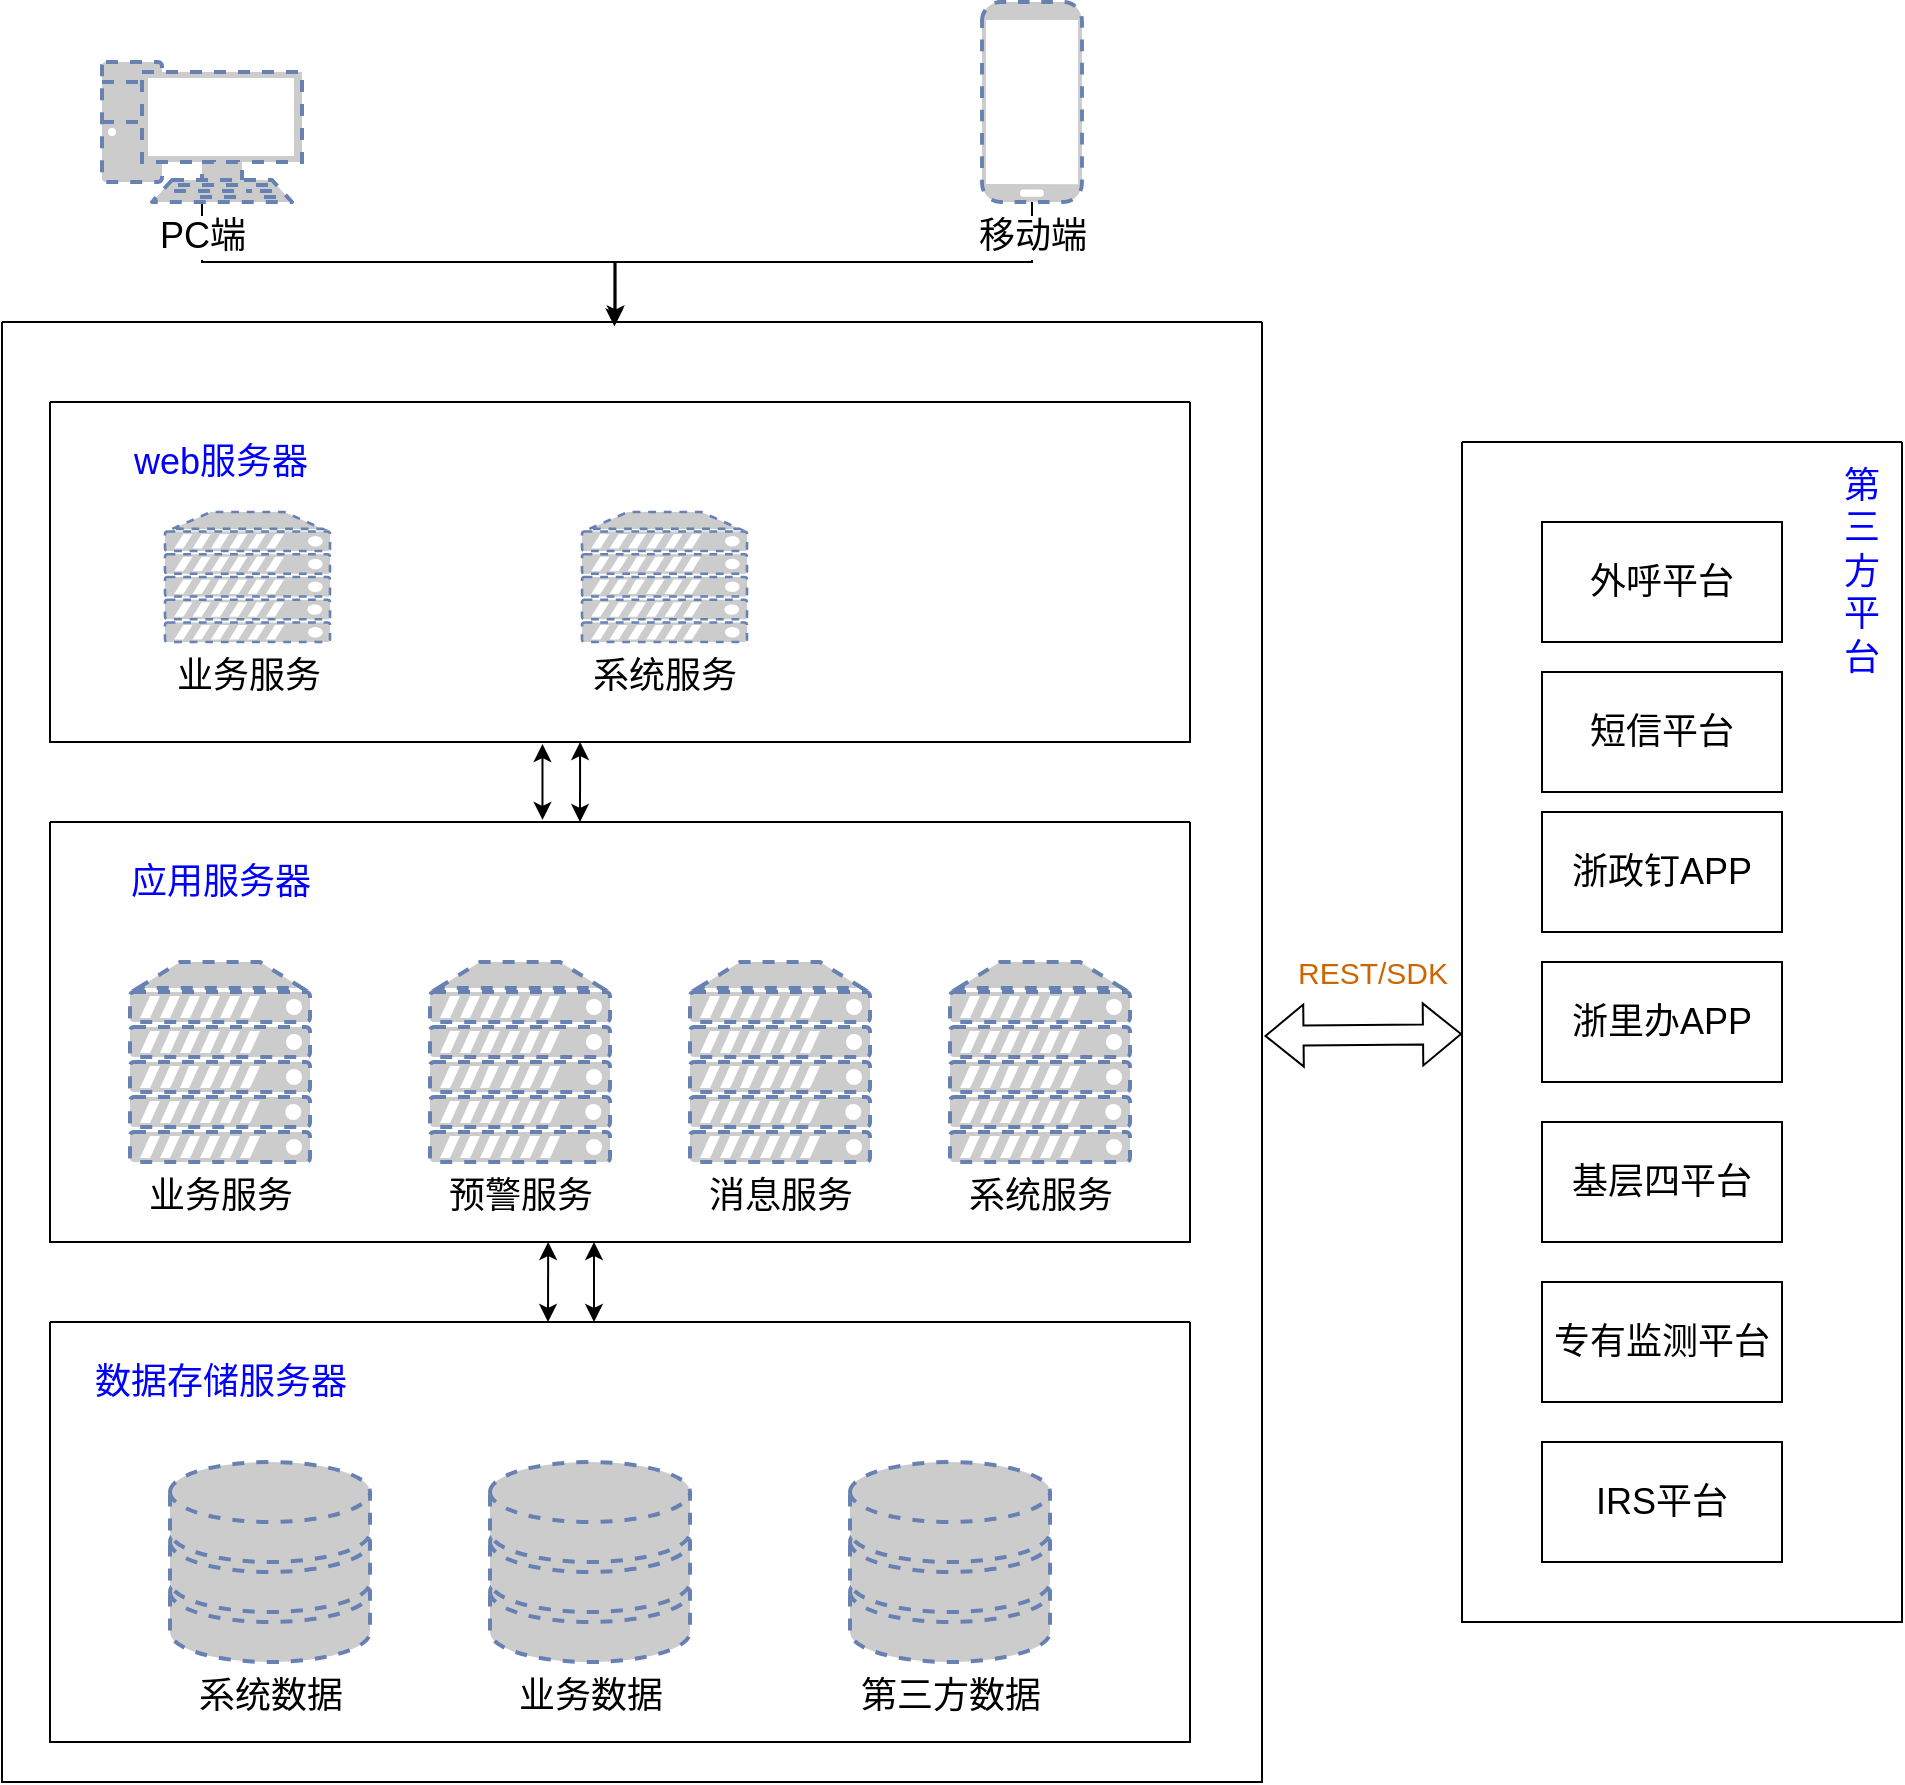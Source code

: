 <mxfile version="20.2.3" type="github">
  <diagram id="nbt3TyejnmN0GIqfXfZn" name="Page-1">
    <mxGraphModel dx="2858" dy="1134" grid="1" gridSize="10" guides="1" tooltips="1" connect="1" arrows="1" fold="1" page="1" pageScale="1" pageWidth="827" pageHeight="1169" math="0" shadow="0">
      <root>
        <mxCell id="0" />
        <mxCell id="1" parent="0" />
        <mxCell id="oNlbJa3u0MXDVnOYEHn1-16" value="" style="swimlane;startSize=0;labelBackgroundColor=default;fontSize=22;fontColor=default;strokeColor=default;fillColor=default;" parent="1" vertex="1">
          <mxGeometry x="550" y="320" width="220" height="590" as="geometry" />
        </mxCell>
        <mxCell id="oNlbJa3u0MXDVnOYEHn1-18" value="外呼平台" style="rounded=0;whiteSpace=wrap;html=1;labelBackgroundColor=default;fontSize=18;fontColor=default;strokeColor=default;fillColor=default;" parent="oNlbJa3u0MXDVnOYEHn1-16" vertex="1">
          <mxGeometry x="40" y="40" width="120" height="60" as="geometry" />
        </mxCell>
        <mxCell id="oNlbJa3u0MXDVnOYEHn1-20" value="短信平台" style="rounded=0;whiteSpace=wrap;html=1;labelBackgroundColor=default;fontSize=18;fontColor=default;strokeColor=default;fillColor=default;" parent="oNlbJa3u0MXDVnOYEHn1-16" vertex="1">
          <mxGeometry x="40" y="115" width="120" height="60" as="geometry" />
        </mxCell>
        <mxCell id="oNlbJa3u0MXDVnOYEHn1-21" value="浙政钉APP" style="rounded=0;whiteSpace=wrap;html=1;labelBackgroundColor=default;fontSize=18;fontColor=default;strokeColor=default;fillColor=default;" parent="oNlbJa3u0MXDVnOYEHn1-16" vertex="1">
          <mxGeometry x="40" y="185" width="120" height="60" as="geometry" />
        </mxCell>
        <mxCell id="oNlbJa3u0MXDVnOYEHn1-22" value="浙里办APP" style="rounded=0;whiteSpace=wrap;html=1;labelBackgroundColor=default;fontSize=18;fontColor=default;strokeColor=default;fillColor=default;" parent="oNlbJa3u0MXDVnOYEHn1-16" vertex="1">
          <mxGeometry x="40" y="260" width="120" height="60" as="geometry" />
        </mxCell>
        <mxCell id="oNlbJa3u0MXDVnOYEHn1-35" value="第三方平台" style="rounded=0;whiteSpace=wrap;html=1;labelBackgroundColor=default;fontSize=18;fontColor=#0000FF;strokeColor=none;fillColor=none;dashed=1;strokeWidth=0;" parent="oNlbJa3u0MXDVnOYEHn1-16" vertex="1">
          <mxGeometry x="190" width="20" height="130" as="geometry" />
        </mxCell>
        <mxCell id="DKqGRkbeiH2ECVznBnrI-1" value="基层四平台" style="rounded=0;whiteSpace=wrap;html=1;labelBackgroundColor=default;fontSize=18;fontColor=default;strokeColor=default;fillColor=default;" vertex="1" parent="oNlbJa3u0MXDVnOYEHn1-16">
          <mxGeometry x="40" y="340" width="120" height="60" as="geometry" />
        </mxCell>
        <mxCell id="DKqGRkbeiH2ECVznBnrI-2" value="专有监测平台" style="rounded=0;whiteSpace=wrap;html=1;labelBackgroundColor=default;fontSize=18;fontColor=default;strokeColor=default;fillColor=default;" vertex="1" parent="oNlbJa3u0MXDVnOYEHn1-16">
          <mxGeometry x="40" y="420" width="120" height="60" as="geometry" />
        </mxCell>
        <mxCell id="DKqGRkbeiH2ECVznBnrI-3" value="IRS平台" style="rounded=0;whiteSpace=wrap;html=1;labelBackgroundColor=default;fontSize=18;fontColor=default;strokeColor=default;fillColor=default;" vertex="1" parent="oNlbJa3u0MXDVnOYEHn1-16">
          <mxGeometry x="40" y="500" width="120" height="60" as="geometry" />
        </mxCell>
        <mxCell id="oNlbJa3u0MXDVnOYEHn1-23" value="" style="swimlane;startSize=0;labelBackgroundColor=default;fontSize=18;fontColor=default;strokeColor=default;fillColor=default;" parent="1" vertex="1">
          <mxGeometry x="-180" y="260" width="630" height="730" as="geometry" />
        </mxCell>
        <mxCell id="oNlbJa3u0MXDVnOYEHn1-52" value="" style="swimlane;startSize=0;labelBackgroundColor=default;fontSize=18;fontColor=default;strokeColor=default;fillColor=default;" parent="oNlbJa3u0MXDVnOYEHn1-23" vertex="1">
          <mxGeometry x="24" y="500" width="570" height="210" as="geometry" />
        </mxCell>
        <mxCell id="oNlbJa3u0MXDVnOYEHn1-53" value="&lt;font color=&quot;#000000&quot;&gt;第三方数据&lt;/font&gt;" style="fontColor=#0066CC;verticalAlign=top;verticalLabelPosition=bottom;labelPosition=center;align=center;html=1;outlineConnect=0;fillColor=#CCCCCC;strokeColor=#6881B3;gradientColor=none;gradientDirection=north;strokeWidth=2;shape=mxgraph.networks.storage;dashed=1;labelBackgroundColor=default;fontSize=18;" parent="oNlbJa3u0MXDVnOYEHn1-52" vertex="1">
          <mxGeometry x="400" y="70" width="100" height="100" as="geometry" />
        </mxCell>
        <mxCell id="oNlbJa3u0MXDVnOYEHn1-54" value="&lt;font color=&quot;#000000&quot;&gt;业务数据&lt;/font&gt;" style="fontColor=#0066CC;verticalAlign=top;verticalLabelPosition=bottom;labelPosition=center;align=center;html=1;outlineConnect=0;fillColor=#CCCCCC;strokeColor=#6881B3;gradientColor=none;gradientDirection=north;strokeWidth=2;shape=mxgraph.networks.storage;dashed=1;labelBackgroundColor=default;fontSize=18;" parent="oNlbJa3u0MXDVnOYEHn1-52" vertex="1">
          <mxGeometry x="220" y="70" width="100" height="100" as="geometry" />
        </mxCell>
        <mxCell id="oNlbJa3u0MXDVnOYEHn1-55" value="&lt;font style=&quot;font-size: 18px&quot;&gt;数据存储服务器&lt;/font&gt;" style="text;html=1;align=center;verticalAlign=middle;resizable=0;points=[];autosize=1;strokeColor=none;fillColor=none;fontSize=18;fontColor=#0000FF;" parent="oNlbJa3u0MXDVnOYEHn1-52" vertex="1">
          <mxGeometry x="15" y="15" width="140" height="30" as="geometry" />
        </mxCell>
        <mxCell id="oNlbJa3u0MXDVnOYEHn1-56" value="&lt;font color=&quot;#000000&quot;&gt;系统数据&lt;/font&gt;" style="fontColor=#0066CC;verticalAlign=top;verticalLabelPosition=bottom;labelPosition=center;align=center;html=1;outlineConnect=0;fillColor=#CCCCCC;strokeColor=#6881B3;gradientColor=none;gradientDirection=north;strokeWidth=2;shape=mxgraph.networks.storage;dashed=1;labelBackgroundColor=default;fontSize=18;" parent="oNlbJa3u0MXDVnOYEHn1-52" vertex="1">
          <mxGeometry x="60" y="70" width="100" height="100" as="geometry" />
        </mxCell>
        <mxCell id="oNlbJa3u0MXDVnOYEHn1-57" value="" style="swimlane;startSize=0;labelBackgroundColor=default;fontSize=18;fontColor=default;strokeColor=default;fillColor=default;" parent="oNlbJa3u0MXDVnOYEHn1-23" vertex="1">
          <mxGeometry x="24" y="250" width="570" height="210" as="geometry" />
        </mxCell>
        <mxCell id="oNlbJa3u0MXDVnOYEHn1-60" value="&lt;font style=&quot;font-size: 18px&quot;&gt;应用服务器&lt;/font&gt;" style="text;html=1;align=center;verticalAlign=middle;resizable=0;points=[];autosize=1;strokeColor=none;fillColor=none;fontSize=18;fontColor=#0000FF;" parent="oNlbJa3u0MXDVnOYEHn1-57" vertex="1">
          <mxGeometry x="30" y="15" width="110" height="30" as="geometry" />
        </mxCell>
        <mxCell id="oNlbJa3u0MXDVnOYEHn1-62" value="业务服务" style="fontColor=#000000;verticalAlign=top;verticalLabelPosition=bottom;labelPosition=center;align=center;html=1;outlineConnect=0;fillColor=#CCCCCC;strokeColor=#6881B3;gradientColor=none;gradientDirection=north;strokeWidth=2;shape=mxgraph.networks.server;dashed=1;labelBackgroundColor=default;fontSize=18;" parent="oNlbJa3u0MXDVnOYEHn1-57" vertex="1">
          <mxGeometry x="40" y="70" width="90" height="100" as="geometry" />
        </mxCell>
        <mxCell id="oNlbJa3u0MXDVnOYEHn1-63" value="预警服务" style="fontColor=#000000;verticalAlign=top;verticalLabelPosition=bottom;labelPosition=center;align=center;html=1;outlineConnect=0;fillColor=#CCCCCC;strokeColor=#6881B3;gradientColor=none;gradientDirection=north;strokeWidth=2;shape=mxgraph.networks.server;dashed=1;labelBackgroundColor=default;fontSize=18;" parent="oNlbJa3u0MXDVnOYEHn1-57" vertex="1">
          <mxGeometry x="190" y="70" width="90" height="100" as="geometry" />
        </mxCell>
        <mxCell id="oNlbJa3u0MXDVnOYEHn1-64" value="消息服务" style="fontColor=#000000;verticalAlign=top;verticalLabelPosition=bottom;labelPosition=center;align=center;html=1;outlineConnect=0;fillColor=#CCCCCC;strokeColor=#6881B3;gradientColor=none;gradientDirection=north;strokeWidth=2;shape=mxgraph.networks.server;dashed=1;labelBackgroundColor=default;fontSize=18;" parent="oNlbJa3u0MXDVnOYEHn1-57" vertex="1">
          <mxGeometry x="320" y="70" width="90" height="100" as="geometry" />
        </mxCell>
        <mxCell id="oNlbJa3u0MXDVnOYEHn1-65" value="系统服务" style="fontColor=#000000;verticalAlign=top;verticalLabelPosition=bottom;labelPosition=center;align=center;html=1;outlineConnect=0;fillColor=#CCCCCC;strokeColor=#6881B3;gradientColor=none;gradientDirection=north;strokeWidth=2;shape=mxgraph.networks.server;dashed=1;labelBackgroundColor=default;fontSize=18;" parent="oNlbJa3u0MXDVnOYEHn1-57" vertex="1">
          <mxGeometry x="450" y="70" width="90" height="100" as="geometry" />
        </mxCell>
        <mxCell id="oNlbJa3u0MXDVnOYEHn1-72" value="" style="endArrow=classic;startArrow=classic;html=1;rounded=0;labelBackgroundColor=default;fontSize=18;fontColor=default;strokeColor=default;entryX=0.437;entryY=1;entryDx=0;entryDy=0;entryPerimeter=0;fillColor=default;" parent="oNlbJa3u0MXDVnOYEHn1-23" target="oNlbJa3u0MXDVnOYEHn1-57" edge="1">
          <mxGeometry width="50" height="50" relative="1" as="geometry">
            <mxPoint x="273" y="500" as="sourcePoint" />
            <mxPoint x="273.09" y="522.07" as="targetPoint" />
            <Array as="points" />
          </mxGeometry>
        </mxCell>
        <mxCell id="oNlbJa3u0MXDVnOYEHn1-74" value="" style="endArrow=classic;startArrow=classic;html=1;rounded=0;labelBackgroundColor=default;fontSize=18;fontColor=default;strokeColor=default;fillColor=default;" parent="oNlbJa3u0MXDVnOYEHn1-23" edge="1">
          <mxGeometry width="50" height="50" relative="1" as="geometry">
            <mxPoint x="296" y="500" as="sourcePoint" />
            <mxPoint x="296" y="460" as="targetPoint" />
            <Array as="points" />
          </mxGeometry>
        </mxCell>
        <mxCell id="oNlbJa3u0MXDVnOYEHn1-85" value="" style="swimlane;startSize=0;labelBackgroundColor=default;fontSize=18;fontColor=default;strokeColor=default;fillColor=default;" parent="oNlbJa3u0MXDVnOYEHn1-23" vertex="1">
          <mxGeometry x="24" y="40" width="570" height="170" as="geometry" />
        </mxCell>
        <mxCell id="oNlbJa3u0MXDVnOYEHn1-86" value="&lt;font style=&quot;font-size: 18px&quot;&gt;web服务器&lt;/font&gt;" style="text;html=1;align=center;verticalAlign=middle;resizable=0;points=[];autosize=1;strokeColor=none;fillColor=none;fontSize=18;fontColor=#0000FF;" parent="oNlbJa3u0MXDVnOYEHn1-85" vertex="1">
          <mxGeometry x="35" y="15" width="100" height="30" as="geometry" />
        </mxCell>
        <mxCell id="oNlbJa3u0MXDVnOYEHn1-90" value="业务服务" style="fontColor=#000000;verticalAlign=top;verticalLabelPosition=bottom;labelPosition=center;align=center;html=1;outlineConnect=0;fillColor=#CCCCCC;strokeColor=#6881B3;gradientColor=none;gradientDirection=north;strokeWidth=2;shape=mxgraph.networks.server;dashed=1;labelBackgroundColor=default;fontSize=18;" parent="oNlbJa3u0MXDVnOYEHn1-85" vertex="1">
          <mxGeometry x="57.5" y="55" width="82.5" height="65" as="geometry" />
        </mxCell>
        <mxCell id="oNlbJa3u0MXDVnOYEHn1-91" value="系统服务" style="fontColor=#000000;verticalAlign=top;verticalLabelPosition=bottom;labelPosition=center;align=center;html=1;outlineConnect=0;fillColor=#CCCCCC;strokeColor=#6881B3;gradientColor=none;gradientDirection=north;strokeWidth=2;shape=mxgraph.networks.server;dashed=1;labelBackgroundColor=default;fontSize=18;" parent="oNlbJa3u0MXDVnOYEHn1-85" vertex="1">
          <mxGeometry x="266" y="55" width="82.5" height="65" as="geometry" />
        </mxCell>
        <mxCell id="oNlbJa3u0MXDVnOYEHn1-95" value="" style="endArrow=classic;startArrow=classic;html=1;rounded=0;labelBackgroundColor=default;fontSize=18;fontColor=default;strokeColor=default;fillColor=default;exitX=0.432;exitY=-0.005;exitDx=0;exitDy=0;exitPerimeter=0;entryX=0.432;entryY=1.006;entryDx=0;entryDy=0;entryPerimeter=0;" parent="oNlbJa3u0MXDVnOYEHn1-23" source="oNlbJa3u0MXDVnOYEHn1-57" target="oNlbJa3u0MXDVnOYEHn1-85" edge="1">
          <mxGeometry width="50" height="50" relative="1" as="geometry">
            <mxPoint x="570" y="280" as="sourcePoint" />
            <mxPoint x="270" y="270" as="targetPoint" />
          </mxGeometry>
        </mxCell>
        <mxCell id="oNlbJa3u0MXDVnOYEHn1-96" value="" style="endArrow=classic;startArrow=classic;html=1;rounded=0;labelBackgroundColor=default;fontSize=18;fontColor=default;strokeColor=default;fillColor=default;entryX=0.465;entryY=1;entryDx=0;entryDy=0;entryPerimeter=0;" parent="oNlbJa3u0MXDVnOYEHn1-23" target="oNlbJa3u0MXDVnOYEHn1-85" edge="1">
          <mxGeometry width="50" height="50" relative="1" as="geometry">
            <mxPoint x="289" y="250" as="sourcePoint" />
            <mxPoint x="280.81" y="282.04" as="targetPoint" />
          </mxGeometry>
        </mxCell>
        <mxCell id="oNlbJa3u0MXDVnOYEHn1-24" value="" style="shape=flexArrow;endArrow=classic;startArrow=classic;html=1;rounded=0;fontSize=18;fontColor=default;strokeColor=default;labelBackgroundColor=default;exitX=1.002;exitY=0.489;exitDx=0;exitDy=0;exitPerimeter=0;" parent="1" source="oNlbJa3u0MXDVnOYEHn1-23" target="oNlbJa3u0MXDVnOYEHn1-16" edge="1">
          <mxGeometry width="100" height="100" relative="1" as="geometry">
            <mxPoint x="440" y="500" as="sourcePoint" />
            <mxPoint x="550" y="504" as="targetPoint" />
          </mxGeometry>
        </mxCell>
        <mxCell id="oNlbJa3u0MXDVnOYEHn1-25" value="REST/SDK" style="text;html=1;align=center;verticalAlign=middle;resizable=0;points=[];autosize=1;strokeColor=none;fillColor=none;fontSize=15;fontColor=#CC6600;" parent="1" vertex="1">
          <mxGeometry x="460" y="575" width="90" height="20" as="geometry" />
        </mxCell>
        <mxCell id="oNlbJa3u0MXDVnOYEHn1-99" value="" style="edgeStyle=orthogonalEdgeStyle;rounded=0;orthogonalLoop=1;jettySize=auto;html=1;labelBackgroundColor=default;fontSize=18;fontColor=default;strokeColor=default;fillColor=default;entryX=0.487;entryY=0.001;entryDx=0;entryDy=0;entryPerimeter=0;" parent="1" source="oNlbJa3u0MXDVnOYEHn1-66" target="oNlbJa3u0MXDVnOYEHn1-23" edge="1">
          <mxGeometry relative="1" as="geometry" />
        </mxCell>
        <mxCell id="oNlbJa3u0MXDVnOYEHn1-66" value="PC端" style="fontColor=#000000;verticalAlign=top;verticalLabelPosition=bottom;labelPosition=center;align=center;html=1;outlineConnect=0;fillColor=#CCCCCC;strokeColor=#6881B3;gradientColor=none;gradientDirection=north;strokeWidth=2;shape=mxgraph.networks.pc;dashed=1;labelBackgroundColor=default;fontSize=18;" parent="1" vertex="1">
          <mxGeometry x="-130" y="130" width="100" height="70" as="geometry" />
        </mxCell>
        <mxCell id="oNlbJa3u0MXDVnOYEHn1-101" value="" style="edgeStyle=orthogonalEdgeStyle;rounded=0;orthogonalLoop=1;jettySize=auto;html=1;labelBackgroundColor=default;fontSize=18;fontColor=default;strokeColor=default;fillColor=default;entryX=0.486;entryY=0.003;entryDx=0;entryDy=0;entryPerimeter=0;" parent="1" source="oNlbJa3u0MXDVnOYEHn1-67" target="oNlbJa3u0MXDVnOYEHn1-23" edge="1">
          <mxGeometry relative="1" as="geometry" />
        </mxCell>
        <mxCell id="oNlbJa3u0MXDVnOYEHn1-67" value="移动端" style="fontColor=#000000;verticalAlign=top;verticalLabelPosition=bottom;labelPosition=center;align=center;html=1;outlineConnect=0;fillColor=#CCCCCC;strokeColor=#6881B3;gradientColor=none;gradientDirection=north;strokeWidth=2;shape=mxgraph.networks.mobile;dashed=1;labelBackgroundColor=default;fontSize=18;" parent="1" vertex="1">
          <mxGeometry x="310" y="100" width="50" height="100" as="geometry" />
        </mxCell>
      </root>
    </mxGraphModel>
  </diagram>
</mxfile>
